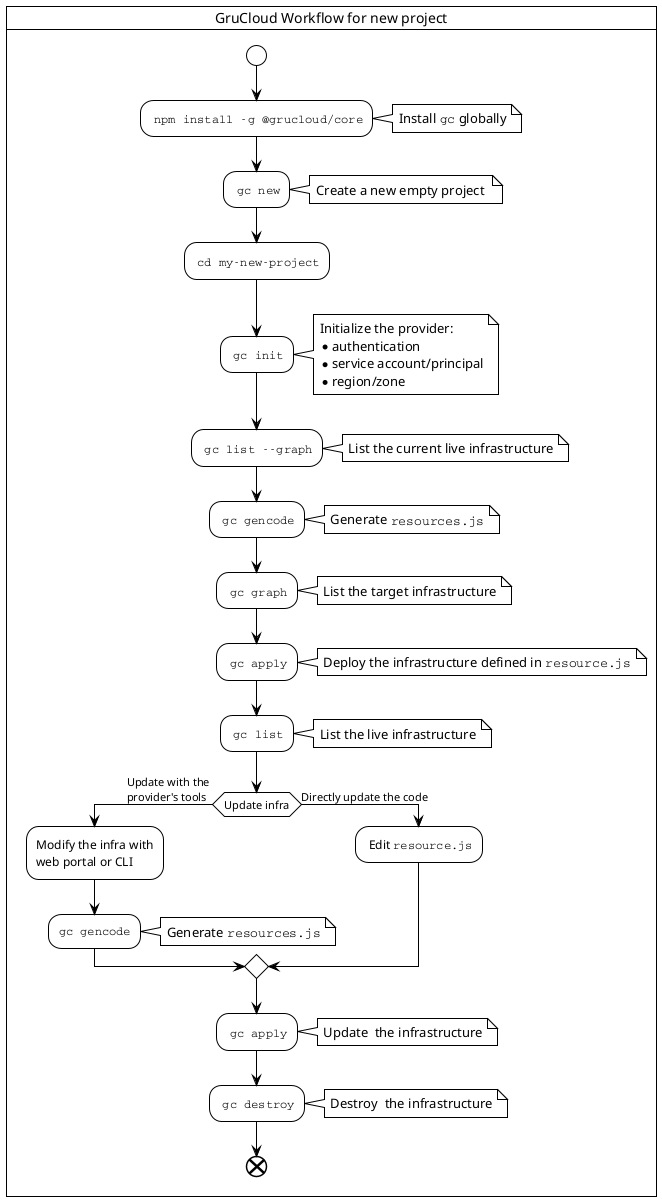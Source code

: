 @startuml gc-new-workflow
!theme plain

skinparam svgLinkTarget _blank

card "GruCloud Workflow for new project" {
start
: ""npm install -g @grucloud/core"";
note right
Install ""gc"" globally
end note 

: ""gc new"";
    note right
    Create a new empty project 
  end note 
: ""cd my-new-project"";
: ""gc init"";
note right
Initialize the provider:
* authentication
* service account/principal
* region/zone
end note 
: ""gc list --graph"";
note right
List the current live infrastructure
end note 
: ""gc gencode"";
  note right
    Generate ""resources.js""
  end note 

: ""gc graph"";
note right
List the target infrastructure
end note 

: ""gc apply"";
note right
Deploy the infrastructure defined in ""resource.js""
end note 
: ""gc list"";
note right
List the live infrastructure
end note 
if (Update infra) then (Update with the \nprovider's tools)
  :Modify the infra with\nweb portal or CLI;
  :""gc gencode"";
  note right
Generate ""resources.js""
end note 
else (Directly update the code)
  : Edit ""resource.js"";
endif
: ""gc apply"";
note right
Update  the infrastructure
end note 
: ""gc destroy"";
note right
Destroy  the infrastructure
end note 
end

}
@enduml